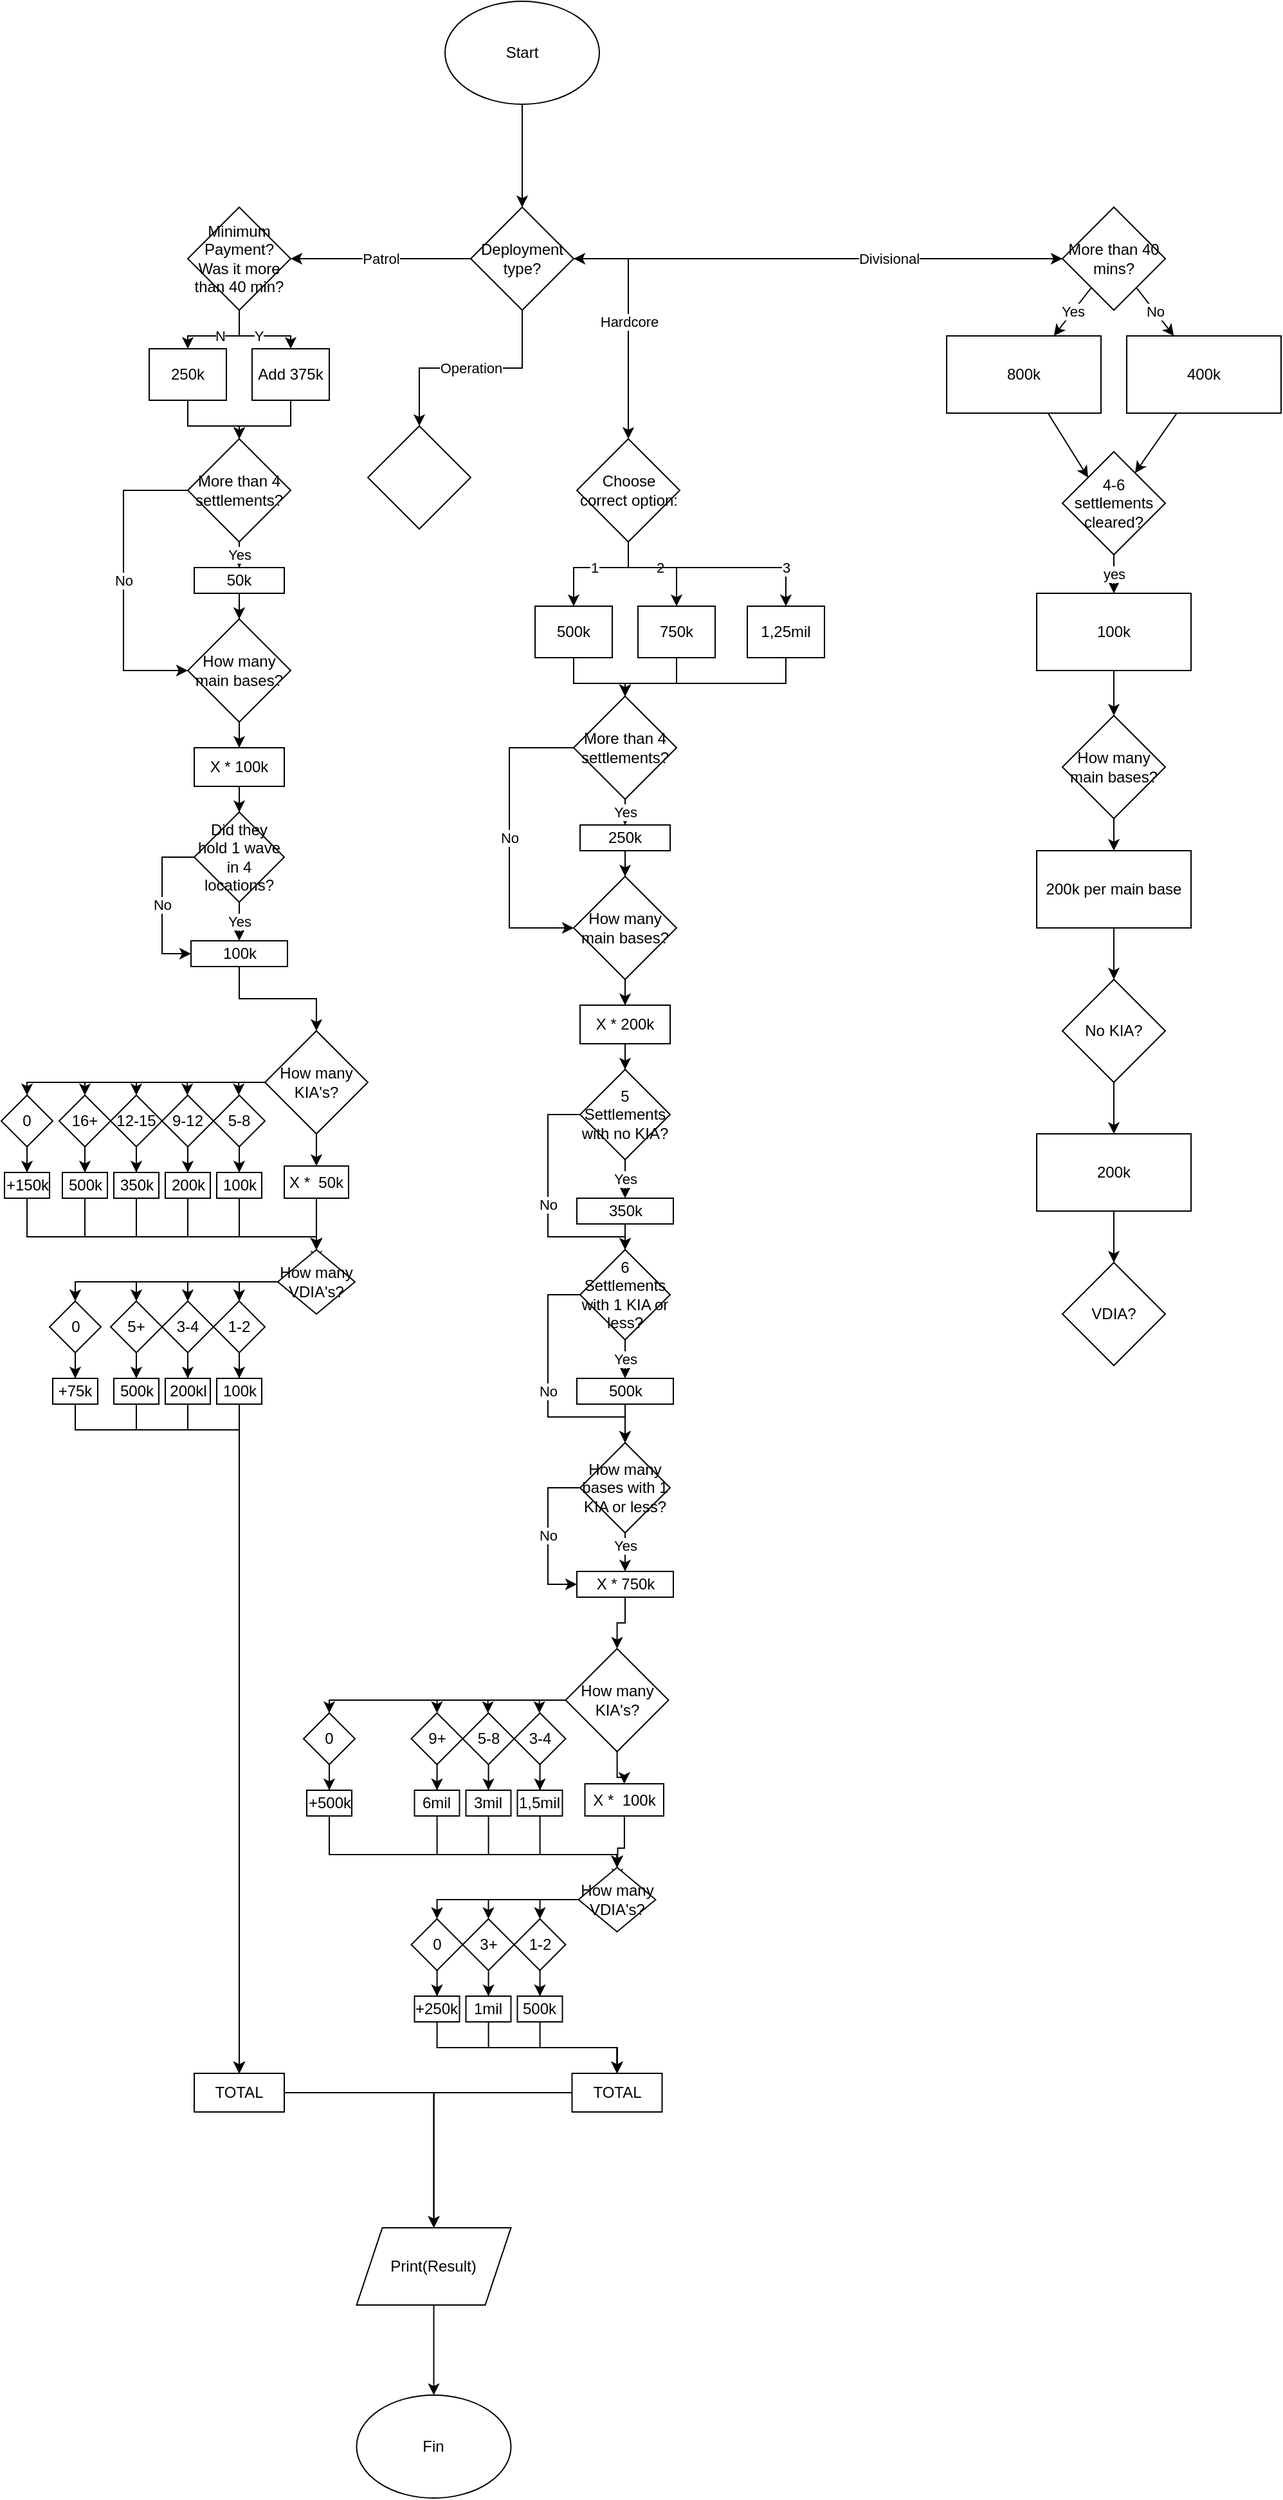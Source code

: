 <mxfile>
    <diagram id="MM9orMPu288qKVu5Rgyu" name="Page-1">
        <mxGraphModel dx="3324" dy="480" grid="1" gridSize="10" guides="1" tooltips="1" connect="1" arrows="1" fold="1" page="1" pageScale="1" pageWidth="2339" pageHeight="3300" math="0" shadow="0">
            <root>
                <mxCell id="0"/>
                <mxCell id="1" parent="0"/>
                <mxCell id="VOgwaF5fa4Wdl2MW7Jps-3" value="" style="edgeStyle=orthogonalEdgeStyle;rounded=0;orthogonalLoop=1;jettySize=auto;html=1;" parent="1" source="VOgwaF5fa4Wdl2MW7Jps-1" target="VOgwaF5fa4Wdl2MW7Jps-2" edge="1">
                    <mxGeometry relative="1" as="geometry"/>
                </mxCell>
                <mxCell id="VOgwaF5fa4Wdl2MW7Jps-1" value="Start" style="ellipse;whiteSpace=wrap;html=1;" parent="1" vertex="1">
                    <mxGeometry x="330" y="20" width="120" height="80" as="geometry"/>
                </mxCell>
                <mxCell id="VOgwaF5fa4Wdl2MW7Jps-5" value="Patrol" style="edgeStyle=orthogonalEdgeStyle;rounded=0;orthogonalLoop=1;jettySize=auto;html=1;" parent="1" source="VOgwaF5fa4Wdl2MW7Jps-2" target="VOgwaF5fa4Wdl2MW7Jps-4" edge="1">
                    <mxGeometry relative="1" as="geometry"/>
                </mxCell>
                <mxCell id="VOgwaF5fa4Wdl2MW7Jps-7" value="Hardcore" style="edgeStyle=orthogonalEdgeStyle;rounded=0;orthogonalLoop=1;jettySize=auto;html=1;entryX=0.5;entryY=0;entryDx=0;entryDy=0;" parent="1" source="VOgwaF5fa4Wdl2MW7Jps-2" target="VOgwaF5fa4Wdl2MW7Jps-96" edge="1">
                    <mxGeometry relative="1" as="geometry">
                        <mxPoint x="470" y="350" as="targetPoint"/>
                    </mxGeometry>
                </mxCell>
                <mxCell id="VOgwaF5fa4Wdl2MW7Jps-9" value="" style="edgeStyle=orthogonalEdgeStyle;rounded=0;orthogonalLoop=1;jettySize=auto;html=1;" parent="1" source="VOgwaF5fa4Wdl2MW7Jps-2" target="VOgwaF5fa4Wdl2MW7Jps-8" edge="1">
                    <mxGeometry relative="1" as="geometry"/>
                </mxCell>
                <mxCell id="VOgwaF5fa4Wdl2MW7Jps-156" value="Operation" style="edgeStyle=orthogonalEdgeStyle;rounded=0;orthogonalLoop=1;jettySize=auto;html=1;entryX=0.5;entryY=0;entryDx=0;entryDy=0;" parent="1" source="VOgwaF5fa4Wdl2MW7Jps-2" target="VOgwaF5fa4Wdl2MW7Jps-11" edge="1">
                    <mxGeometry relative="1" as="geometry"/>
                </mxCell>
                <mxCell id="VOgwaF5fa4Wdl2MW7Jps-2" value="Deployment type?" style="rhombus;whiteSpace=wrap;html=1;" parent="1" vertex="1">
                    <mxGeometry x="350" y="180" width="80" height="80" as="geometry"/>
                </mxCell>
                <mxCell id="VOgwaF5fa4Wdl2MW7Jps-21" value="N" style="edgeStyle=orthogonalEdgeStyle;rounded=0;orthogonalLoop=1;jettySize=auto;html=1;entryX=0.5;entryY=0;entryDx=0;entryDy=0;" parent="1" source="VOgwaF5fa4Wdl2MW7Jps-4" target="VOgwaF5fa4Wdl2MW7Jps-23" edge="1">
                    <mxGeometry relative="1" as="geometry">
                        <mxPoint x="140" y="290" as="targetPoint"/>
                    </mxGeometry>
                </mxCell>
                <mxCell id="VOgwaF5fa4Wdl2MW7Jps-22" value="Y" style="edgeStyle=orthogonalEdgeStyle;rounded=0;orthogonalLoop=1;jettySize=auto;html=1;entryX=0.5;entryY=0;entryDx=0;entryDy=0;" parent="1" source="VOgwaF5fa4Wdl2MW7Jps-4" target="VOgwaF5fa4Wdl2MW7Jps-16" edge="1">
                    <mxGeometry relative="1" as="geometry"/>
                </mxCell>
                <mxCell id="VOgwaF5fa4Wdl2MW7Jps-4" value="Minimum Payment? Was it more than 40 min?" style="rhombus;whiteSpace=wrap;html=1;" parent="1" vertex="1">
                    <mxGeometry x="130" y="180" width="80" height="80" as="geometry"/>
                </mxCell>
                <mxCell id="VOgwaF5fa4Wdl2MW7Jps-10" value="Divisional" style="edgeStyle=orthogonalEdgeStyle;rounded=0;orthogonalLoop=1;jettySize=auto;html=1;" parent="1" source="VOgwaF5fa4Wdl2MW7Jps-8" target="VOgwaF5fa4Wdl2MW7Jps-2" edge="1">
                    <mxGeometry x="-0.286" relative="1" as="geometry">
                        <mxPoint as="offset"/>
                    </mxGeometry>
                </mxCell>
                <mxCell id="4" value="Yes" style="edgeStyle=none;html=1;" edge="1" parent="1" source="VOgwaF5fa4Wdl2MW7Jps-8" target="3">
                    <mxGeometry relative="1" as="geometry"/>
                </mxCell>
                <mxCell id="6" value="No" style="edgeStyle=none;html=1;" edge="1" parent="1" source="VOgwaF5fa4Wdl2MW7Jps-8" target="5">
                    <mxGeometry relative="1" as="geometry"/>
                </mxCell>
                <mxCell id="VOgwaF5fa4Wdl2MW7Jps-8" value="More than 40 mins?" style="rhombus;whiteSpace=wrap;html=1;" parent="1" vertex="1">
                    <mxGeometry x="810" y="180" width="80" height="80" as="geometry"/>
                </mxCell>
                <mxCell id="VOgwaF5fa4Wdl2MW7Jps-11" value="" style="rhombus;whiteSpace=wrap;html=1;" parent="1" vertex="1">
                    <mxGeometry x="270" y="350" width="80" height="80" as="geometry"/>
                </mxCell>
                <mxCell id="VOgwaF5fa4Wdl2MW7Jps-25" style="edgeStyle=orthogonalEdgeStyle;rounded=0;orthogonalLoop=1;jettySize=auto;html=1;entryX=0.5;entryY=0;entryDx=0;entryDy=0;" parent="1" source="VOgwaF5fa4Wdl2MW7Jps-16" target="VOgwaF5fa4Wdl2MW7Jps-26" edge="1">
                    <mxGeometry relative="1" as="geometry">
                        <mxPoint x="180" y="380" as="targetPoint"/>
                    </mxGeometry>
                </mxCell>
                <mxCell id="VOgwaF5fa4Wdl2MW7Jps-16" value="Add 375k" style="rounded=0;whiteSpace=wrap;html=1;" parent="1" vertex="1">
                    <mxGeometry x="180" y="290" width="60" height="40" as="geometry"/>
                </mxCell>
                <mxCell id="VOgwaF5fa4Wdl2MW7Jps-24" style="edgeStyle=orthogonalEdgeStyle;rounded=0;orthogonalLoop=1;jettySize=auto;html=1;entryX=0.5;entryY=0;entryDx=0;entryDy=0;" parent="1" source="VOgwaF5fa4Wdl2MW7Jps-23" target="VOgwaF5fa4Wdl2MW7Jps-26" edge="1">
                    <mxGeometry relative="1" as="geometry">
                        <mxPoint x="160" y="380" as="targetPoint"/>
                    </mxGeometry>
                </mxCell>
                <mxCell id="VOgwaF5fa4Wdl2MW7Jps-23" value="250k" style="rounded=0;whiteSpace=wrap;html=1;" parent="1" vertex="1">
                    <mxGeometry x="100" y="290" width="60" height="40" as="geometry"/>
                </mxCell>
                <mxCell id="VOgwaF5fa4Wdl2MW7Jps-29" value="Yes" style="edgeStyle=orthogonalEdgeStyle;rounded=0;orthogonalLoop=1;jettySize=auto;html=1;" parent="1" source="VOgwaF5fa4Wdl2MW7Jps-26" target="VOgwaF5fa4Wdl2MW7Jps-28" edge="1">
                    <mxGeometry relative="1" as="geometry"/>
                </mxCell>
                <mxCell id="VOgwaF5fa4Wdl2MW7Jps-30" value="No" style="edgeStyle=orthogonalEdgeStyle;rounded=0;orthogonalLoop=1;jettySize=auto;html=1;entryX=0;entryY=0.5;entryDx=0;entryDy=0;" parent="1" source="VOgwaF5fa4Wdl2MW7Jps-26" target="VOgwaF5fa4Wdl2MW7Jps-31" edge="1">
                    <mxGeometry relative="1" as="geometry">
                        <mxPoint x="130" y="530" as="targetPoint"/>
                        <Array as="points">
                            <mxPoint x="80" y="400"/>
                            <mxPoint x="80" y="540"/>
                        </Array>
                    </mxGeometry>
                </mxCell>
                <mxCell id="VOgwaF5fa4Wdl2MW7Jps-26" value="More than 4 settlements?" style="rhombus;whiteSpace=wrap;html=1;" parent="1" vertex="1">
                    <mxGeometry x="130" y="360" width="80" height="80" as="geometry"/>
                </mxCell>
                <mxCell id="VOgwaF5fa4Wdl2MW7Jps-32" style="edgeStyle=orthogonalEdgeStyle;rounded=0;orthogonalLoop=1;jettySize=auto;html=1;entryX=0.5;entryY=0;entryDx=0;entryDy=0;" parent="1" source="VOgwaF5fa4Wdl2MW7Jps-28" target="VOgwaF5fa4Wdl2MW7Jps-31" edge="1">
                    <mxGeometry relative="1" as="geometry"/>
                </mxCell>
                <mxCell id="VOgwaF5fa4Wdl2MW7Jps-28" value="50k" style="whiteSpace=wrap;html=1;" parent="1" vertex="1">
                    <mxGeometry x="135" y="460" width="70" height="20" as="geometry"/>
                </mxCell>
                <mxCell id="VOgwaF5fa4Wdl2MW7Jps-35" value="" style="edgeStyle=orthogonalEdgeStyle;rounded=0;orthogonalLoop=1;jettySize=auto;html=1;" parent="1" source="VOgwaF5fa4Wdl2MW7Jps-31" target="VOgwaF5fa4Wdl2MW7Jps-34" edge="1">
                    <mxGeometry relative="1" as="geometry"/>
                </mxCell>
                <mxCell id="VOgwaF5fa4Wdl2MW7Jps-31" value="How many main bases?" style="rhombus;whiteSpace=wrap;html=1;" parent="1" vertex="1">
                    <mxGeometry x="130" y="500" width="80" height="80" as="geometry"/>
                </mxCell>
                <mxCell id="VOgwaF5fa4Wdl2MW7Jps-37" value="" style="edgeStyle=orthogonalEdgeStyle;rounded=0;orthogonalLoop=1;jettySize=auto;html=1;" parent="1" source="VOgwaF5fa4Wdl2MW7Jps-34" target="VOgwaF5fa4Wdl2MW7Jps-36" edge="1">
                    <mxGeometry relative="1" as="geometry"/>
                </mxCell>
                <mxCell id="VOgwaF5fa4Wdl2MW7Jps-34" value="X * 100k" style="whiteSpace=wrap;html=1;" parent="1" vertex="1">
                    <mxGeometry x="135" y="600" width="70" height="30" as="geometry"/>
                </mxCell>
                <mxCell id="VOgwaF5fa4Wdl2MW7Jps-41" value="Yes" style="edgeStyle=orthogonalEdgeStyle;rounded=0;orthogonalLoop=1;jettySize=auto;html=1;" parent="1" source="VOgwaF5fa4Wdl2MW7Jps-36" target="VOgwaF5fa4Wdl2MW7Jps-40" edge="1">
                    <mxGeometry relative="1" as="geometry"/>
                </mxCell>
                <mxCell id="VOgwaF5fa4Wdl2MW7Jps-42" value="No" style="edgeStyle=orthogonalEdgeStyle;rounded=0;orthogonalLoop=1;jettySize=auto;html=1;entryX=0;entryY=0.5;entryDx=0;entryDy=0;" parent="1" source="VOgwaF5fa4Wdl2MW7Jps-36" target="VOgwaF5fa4Wdl2MW7Jps-40" edge="1">
                    <mxGeometry relative="1" as="geometry">
                        <mxPoint x="90" y="760" as="targetPoint"/>
                        <Array as="points">
                            <mxPoint x="110" y="685"/>
                            <mxPoint x="110" y="760"/>
                        </Array>
                    </mxGeometry>
                </mxCell>
                <mxCell id="VOgwaF5fa4Wdl2MW7Jps-36" value="Did they hold 1 wave in 4 locations?" style="rhombus;whiteSpace=wrap;html=1;" parent="1" vertex="1">
                    <mxGeometry x="135" y="650" width="70" height="70" as="geometry"/>
                </mxCell>
                <mxCell id="VOgwaF5fa4Wdl2MW7Jps-44" value="" style="edgeStyle=orthogonalEdgeStyle;rounded=0;orthogonalLoop=1;jettySize=auto;html=1;" parent="1" source="VOgwaF5fa4Wdl2MW7Jps-40" target="VOgwaF5fa4Wdl2MW7Jps-43" edge="1">
                    <mxGeometry relative="1" as="geometry"/>
                </mxCell>
                <mxCell id="VOgwaF5fa4Wdl2MW7Jps-40" value="100k" style="whiteSpace=wrap;html=1;" parent="1" vertex="1">
                    <mxGeometry x="132.5" y="750" width="75" height="20" as="geometry"/>
                </mxCell>
                <mxCell id="VOgwaF5fa4Wdl2MW7Jps-45" style="edgeStyle=orthogonalEdgeStyle;rounded=0;orthogonalLoop=1;jettySize=auto;html=1;entryX=0.5;entryY=0;entryDx=0;entryDy=0;" parent="1" source="VOgwaF5fa4Wdl2MW7Jps-43" target="VOgwaF5fa4Wdl2MW7Jps-46" edge="1">
                    <mxGeometry relative="1" as="geometry">
                        <mxPoint x="200" y="960" as="targetPoint"/>
                    </mxGeometry>
                </mxCell>
                <mxCell id="VOgwaF5fa4Wdl2MW7Jps-48" style="edgeStyle=orthogonalEdgeStyle;rounded=0;orthogonalLoop=1;jettySize=auto;html=1;entryX=0.5;entryY=0;entryDx=0;entryDy=0;" parent="1" source="VOgwaF5fa4Wdl2MW7Jps-43" target="VOgwaF5fa4Wdl2MW7Jps-52" edge="1">
                    <mxGeometry relative="1" as="geometry">
                        <mxPoint x="20" y="860" as="targetPoint"/>
                        <Array as="points">
                            <mxPoint x="50" y="860"/>
                        </Array>
                    </mxGeometry>
                </mxCell>
                <mxCell id="VOgwaF5fa4Wdl2MW7Jps-168" style="edgeStyle=orthogonalEdgeStyle;rounded=0;orthogonalLoop=1;jettySize=auto;html=1;entryX=0.5;entryY=0;entryDx=0;entryDy=0;" parent="1" source="VOgwaF5fa4Wdl2MW7Jps-43" target="VOgwaF5fa4Wdl2MW7Jps-167" edge="1">
                    <mxGeometry relative="1" as="geometry">
                        <Array as="points">
                            <mxPoint x="5" y="860"/>
                        </Array>
                    </mxGeometry>
                </mxCell>
                <mxCell id="VOgwaF5fa4Wdl2MW7Jps-43" value="How many KIA's?" style="rhombus;whiteSpace=wrap;html=1;" parent="1" vertex="1">
                    <mxGeometry x="190" y="820" width="80" height="80" as="geometry"/>
                </mxCell>
                <mxCell id="VOgwaF5fa4Wdl2MW7Jps-71" style="edgeStyle=orthogonalEdgeStyle;rounded=0;orthogonalLoop=1;jettySize=auto;html=1;" parent="1" source="VOgwaF5fa4Wdl2MW7Jps-46" edge="1">
                    <mxGeometry relative="1" as="geometry">
                        <mxPoint x="230" y="1000" as="targetPoint"/>
                    </mxGeometry>
                </mxCell>
                <mxCell id="VOgwaF5fa4Wdl2MW7Jps-46" value="X * &amp;nbsp;50k" style="rounded=0;whiteSpace=wrap;html=1;" parent="1" vertex="1">
                    <mxGeometry x="205" y="925" width="50" height="25" as="geometry"/>
                </mxCell>
                <mxCell id="VOgwaF5fa4Wdl2MW7Jps-62" style="edgeStyle=orthogonalEdgeStyle;rounded=0;orthogonalLoop=1;jettySize=auto;html=1;entryX=0.5;entryY=0;entryDx=0;entryDy=0;" parent="1" source="VOgwaF5fa4Wdl2MW7Jps-49" target="VOgwaF5fa4Wdl2MW7Jps-57" edge="1">
                    <mxGeometry relative="1" as="geometry"/>
                </mxCell>
                <mxCell id="VOgwaF5fa4Wdl2MW7Jps-49" value="5-8" style="rhombus;whiteSpace=wrap;html=1;" parent="1" vertex="1">
                    <mxGeometry x="150" y="870" width="40" height="40" as="geometry"/>
                </mxCell>
                <mxCell id="VOgwaF5fa4Wdl2MW7Jps-63" style="edgeStyle=orthogonalEdgeStyle;rounded=0;orthogonalLoop=1;jettySize=auto;html=1;entryX=0.5;entryY=0;entryDx=0;entryDy=0;" parent="1" source="VOgwaF5fa4Wdl2MW7Jps-50" target="VOgwaF5fa4Wdl2MW7Jps-59" edge="1">
                    <mxGeometry relative="1" as="geometry"/>
                </mxCell>
                <mxCell id="VOgwaF5fa4Wdl2MW7Jps-50" value="9-12" style="rhombus;whiteSpace=wrap;html=1;" parent="1" vertex="1">
                    <mxGeometry x="110" y="870" width="40" height="40" as="geometry"/>
                </mxCell>
                <mxCell id="VOgwaF5fa4Wdl2MW7Jps-64" style="edgeStyle=orthogonalEdgeStyle;rounded=0;orthogonalLoop=1;jettySize=auto;html=1;entryX=0.5;entryY=0;entryDx=0;entryDy=0;" parent="1" source="VOgwaF5fa4Wdl2MW7Jps-51" target="VOgwaF5fa4Wdl2MW7Jps-60" edge="1">
                    <mxGeometry relative="1" as="geometry"/>
                </mxCell>
                <mxCell id="VOgwaF5fa4Wdl2MW7Jps-51" value="12-15" style="rhombus;whiteSpace=wrap;html=1;" parent="1" vertex="1">
                    <mxGeometry x="70" y="870" width="40" height="40" as="geometry"/>
                </mxCell>
                <mxCell id="VOgwaF5fa4Wdl2MW7Jps-65" style="edgeStyle=orthogonalEdgeStyle;rounded=0;orthogonalLoop=1;jettySize=auto;html=1;entryX=0.5;entryY=0;entryDx=0;entryDy=0;" parent="1" source="VOgwaF5fa4Wdl2MW7Jps-52" target="VOgwaF5fa4Wdl2MW7Jps-61" edge="1">
                    <mxGeometry relative="1" as="geometry"/>
                </mxCell>
                <mxCell id="VOgwaF5fa4Wdl2MW7Jps-52" value="16+" style="rhombus;whiteSpace=wrap;html=1;" parent="1" vertex="1">
                    <mxGeometry x="30" y="870" width="40" height="40" as="geometry"/>
                </mxCell>
                <mxCell id="VOgwaF5fa4Wdl2MW7Jps-53" value="" style="endArrow=classic;html=1;rounded=0;entryX=0.5;entryY=0;entryDx=0;entryDy=0;" parent="1" target="VOgwaF5fa4Wdl2MW7Jps-51" edge="1">
                    <mxGeometry width="50" height="50" relative="1" as="geometry">
                        <mxPoint x="90" y="860" as="sourcePoint"/>
                        <mxPoint x="110" y="790" as="targetPoint"/>
                    </mxGeometry>
                </mxCell>
                <mxCell id="VOgwaF5fa4Wdl2MW7Jps-54" value="" style="endArrow=classic;html=1;rounded=0;entryX=0.5;entryY=0;entryDx=0;entryDy=0;" parent="1" edge="1">
                    <mxGeometry width="50" height="50" relative="1" as="geometry">
                        <mxPoint x="129.58" y="860" as="sourcePoint"/>
                        <mxPoint x="129.58" y="870" as="targetPoint"/>
                    </mxGeometry>
                </mxCell>
                <mxCell id="VOgwaF5fa4Wdl2MW7Jps-55" value="" style="endArrow=classic;html=1;rounded=0;entryX=0.5;entryY=0;entryDx=0;entryDy=0;" parent="1" edge="1">
                    <mxGeometry width="50" height="50" relative="1" as="geometry">
                        <mxPoint x="169.58" y="860" as="sourcePoint"/>
                        <mxPoint x="169.58" y="870" as="targetPoint"/>
                    </mxGeometry>
                </mxCell>
                <mxCell id="VOgwaF5fa4Wdl2MW7Jps-70" style="edgeStyle=orthogonalEdgeStyle;rounded=0;orthogonalLoop=1;jettySize=auto;html=1;entryX=0.5;entryY=0;entryDx=0;entryDy=0;" parent="1" source="VOgwaF5fa4Wdl2MW7Jps-57" target="VOgwaF5fa4Wdl2MW7Jps-66" edge="1">
                    <mxGeometry relative="1" as="geometry">
                        <Array as="points">
                            <mxPoint x="170" y="980"/>
                            <mxPoint x="230" y="980"/>
                        </Array>
                    </mxGeometry>
                </mxCell>
                <mxCell id="VOgwaF5fa4Wdl2MW7Jps-57" value="100k" style="whiteSpace=wrap;html=1;" parent="1" vertex="1">
                    <mxGeometry x="152.5" y="930" width="35" height="20" as="geometry"/>
                </mxCell>
                <mxCell id="VOgwaF5fa4Wdl2MW7Jps-69" style="edgeStyle=orthogonalEdgeStyle;rounded=0;orthogonalLoop=1;jettySize=auto;html=1;" parent="1" source="VOgwaF5fa4Wdl2MW7Jps-59" target="VOgwaF5fa4Wdl2MW7Jps-66" edge="1">
                    <mxGeometry relative="1" as="geometry">
                        <Array as="points">
                            <mxPoint x="130" y="980"/>
                            <mxPoint x="230" y="980"/>
                        </Array>
                    </mxGeometry>
                </mxCell>
                <mxCell id="VOgwaF5fa4Wdl2MW7Jps-59" value="200k" style="whiteSpace=wrap;html=1;" parent="1" vertex="1">
                    <mxGeometry x="112.5" y="930" width="35" height="20" as="geometry"/>
                </mxCell>
                <mxCell id="VOgwaF5fa4Wdl2MW7Jps-68" style="edgeStyle=orthogonalEdgeStyle;rounded=0;orthogonalLoop=1;jettySize=auto;html=1;entryX=0.5;entryY=0;entryDx=0;entryDy=0;" parent="1" source="VOgwaF5fa4Wdl2MW7Jps-60" target="VOgwaF5fa4Wdl2MW7Jps-66" edge="1">
                    <mxGeometry relative="1" as="geometry">
                        <Array as="points">
                            <mxPoint x="90" y="980"/>
                            <mxPoint x="230" y="980"/>
                        </Array>
                    </mxGeometry>
                </mxCell>
                <mxCell id="VOgwaF5fa4Wdl2MW7Jps-60" value="350k" style="whiteSpace=wrap;html=1;" parent="1" vertex="1">
                    <mxGeometry x="72.5" y="930" width="35" height="20" as="geometry"/>
                </mxCell>
                <mxCell id="VOgwaF5fa4Wdl2MW7Jps-67" style="edgeStyle=orthogonalEdgeStyle;rounded=0;orthogonalLoop=1;jettySize=auto;html=1;" parent="1" source="VOgwaF5fa4Wdl2MW7Jps-61" target="VOgwaF5fa4Wdl2MW7Jps-66" edge="1">
                    <mxGeometry relative="1" as="geometry">
                        <Array as="points">
                            <mxPoint x="50" y="980"/>
                            <mxPoint x="230" y="980"/>
                        </Array>
                    </mxGeometry>
                </mxCell>
                <mxCell id="VOgwaF5fa4Wdl2MW7Jps-61" value="500k" style="whiteSpace=wrap;html=1;" parent="1" vertex="1">
                    <mxGeometry x="32.5" y="930" width="35" height="20" as="geometry"/>
                </mxCell>
                <mxCell id="VOgwaF5fa4Wdl2MW7Jps-72" style="edgeStyle=orthogonalEdgeStyle;rounded=0;orthogonalLoop=1;jettySize=auto;html=1;entryX=0.5;entryY=0;entryDx=0;entryDy=0;" parent="1" source="VOgwaF5fa4Wdl2MW7Jps-66" target="VOgwaF5fa4Wdl2MW7Jps-75" edge="1">
                    <mxGeometry relative="1" as="geometry">
                        <mxPoint x="90" y="1015" as="targetPoint"/>
                        <Array as="points">
                            <mxPoint x="90" y="1015"/>
                        </Array>
                    </mxGeometry>
                </mxCell>
                <mxCell id="VOgwaF5fa4Wdl2MW7Jps-80" style="edgeStyle=orthogonalEdgeStyle;rounded=0;orthogonalLoop=1;jettySize=auto;html=1;entryX=0.5;entryY=0;entryDx=0;entryDy=0;" parent="1" source="VOgwaF5fa4Wdl2MW7Jps-66" target="VOgwaF5fa4Wdl2MW7Jps-73" edge="1">
                    <mxGeometry relative="1" as="geometry">
                        <Array as="points">
                            <mxPoint x="170" y="1015"/>
                        </Array>
                    </mxGeometry>
                </mxCell>
                <mxCell id="VOgwaF5fa4Wdl2MW7Jps-176" style="edgeStyle=orthogonalEdgeStyle;rounded=0;orthogonalLoop=1;jettySize=auto;html=1;entryX=0.5;entryY=0;entryDx=0;entryDy=0;" parent="1" source="VOgwaF5fa4Wdl2MW7Jps-66" target="VOgwaF5fa4Wdl2MW7Jps-173" edge="1">
                    <mxGeometry relative="1" as="geometry">
                        <Array as="points">
                            <mxPoint x="42" y="1015"/>
                        </Array>
                    </mxGeometry>
                </mxCell>
                <mxCell id="VOgwaF5fa4Wdl2MW7Jps-66" value="How many VDIA's?" style="rhombus;whiteSpace=wrap;html=1;" parent="1" vertex="1">
                    <mxGeometry x="200" y="990" width="60" height="50" as="geometry"/>
                </mxCell>
                <mxCell id="VOgwaF5fa4Wdl2MW7Jps-87" style="edgeStyle=orthogonalEdgeStyle;rounded=0;orthogonalLoop=1;jettySize=auto;html=1;entryX=0.5;entryY=0;entryDx=0;entryDy=0;" parent="1" source="VOgwaF5fa4Wdl2MW7Jps-73" target="VOgwaF5fa4Wdl2MW7Jps-86" edge="1">
                    <mxGeometry relative="1" as="geometry"/>
                </mxCell>
                <mxCell id="VOgwaF5fa4Wdl2MW7Jps-73" value="1-2" style="rhombus;whiteSpace=wrap;html=1;" parent="1" vertex="1">
                    <mxGeometry x="150" y="1030" width="40" height="40" as="geometry"/>
                </mxCell>
                <mxCell id="VOgwaF5fa4Wdl2MW7Jps-88" style="edgeStyle=orthogonalEdgeStyle;rounded=0;orthogonalLoop=1;jettySize=auto;html=1;entryX=0.5;entryY=0;entryDx=0;entryDy=0;" parent="1" source="VOgwaF5fa4Wdl2MW7Jps-74" target="VOgwaF5fa4Wdl2MW7Jps-85" edge="1">
                    <mxGeometry relative="1" as="geometry"/>
                </mxCell>
                <mxCell id="VOgwaF5fa4Wdl2MW7Jps-74" value="3-4" style="rhombus;whiteSpace=wrap;html=1;" parent="1" vertex="1">
                    <mxGeometry x="110" y="1030" width="40" height="40" as="geometry"/>
                </mxCell>
                <mxCell id="VOgwaF5fa4Wdl2MW7Jps-89" style="edgeStyle=orthogonalEdgeStyle;rounded=0;orthogonalLoop=1;jettySize=auto;html=1;entryX=0.5;entryY=0;entryDx=0;entryDy=0;" parent="1" source="VOgwaF5fa4Wdl2MW7Jps-75" target="VOgwaF5fa4Wdl2MW7Jps-84" edge="1">
                    <mxGeometry relative="1" as="geometry"/>
                </mxCell>
                <mxCell id="VOgwaF5fa4Wdl2MW7Jps-75" value="5+" style="rhombus;whiteSpace=wrap;html=1;" parent="1" vertex="1">
                    <mxGeometry x="70" y="1030" width="40" height="40" as="geometry"/>
                </mxCell>
                <mxCell id="VOgwaF5fa4Wdl2MW7Jps-78" value="" style="endArrow=classic;html=1;rounded=0;entryX=0.5;entryY=0;entryDx=0;entryDy=0;exitX=0;exitY=0.5;exitDx=0;exitDy=0;" parent="1" source="VOgwaF5fa4Wdl2MW7Jps-66" target="VOgwaF5fa4Wdl2MW7Jps-74" edge="1">
                    <mxGeometry width="50" height="50" relative="1" as="geometry">
                        <mxPoint x="130" y="1020" as="sourcePoint"/>
                        <mxPoint x="129.58" y="1030" as="targetPoint"/>
                        <Array as="points">
                            <mxPoint x="130" y="1015"/>
                        </Array>
                    </mxGeometry>
                </mxCell>
                <mxCell id="VOgwaF5fa4Wdl2MW7Jps-91" style="edgeStyle=orthogonalEdgeStyle;rounded=0;orthogonalLoop=1;jettySize=auto;html=1;" parent="1" source="VOgwaF5fa4Wdl2MW7Jps-84" target="VOgwaF5fa4Wdl2MW7Jps-90" edge="1">
                    <mxGeometry relative="1" as="geometry">
                        <Array as="points">
                            <mxPoint x="90" y="1130"/>
                            <mxPoint x="170" y="1130"/>
                            <mxPoint x="170" y="1645"/>
                        </Array>
                    </mxGeometry>
                </mxCell>
                <mxCell id="VOgwaF5fa4Wdl2MW7Jps-84" value="500k" style="whiteSpace=wrap;html=1;" parent="1" vertex="1">
                    <mxGeometry x="72.5" y="1090" width="35" height="20" as="geometry"/>
                </mxCell>
                <mxCell id="VOgwaF5fa4Wdl2MW7Jps-92" style="edgeStyle=orthogonalEdgeStyle;rounded=0;orthogonalLoop=1;jettySize=auto;html=1;entryX=0.5;entryY=0;entryDx=0;entryDy=0;" parent="1" source="VOgwaF5fa4Wdl2MW7Jps-85" target="VOgwaF5fa4Wdl2MW7Jps-90" edge="1">
                    <mxGeometry relative="1" as="geometry">
                        <Array as="points">
                            <mxPoint x="130" y="1130"/>
                            <mxPoint x="170" y="1130"/>
                            <mxPoint x="170" y="1630"/>
                        </Array>
                    </mxGeometry>
                </mxCell>
                <mxCell id="VOgwaF5fa4Wdl2MW7Jps-85" value="200kl" style="whiteSpace=wrap;html=1;" parent="1" vertex="1">
                    <mxGeometry x="112.5" y="1090" width="35" height="20" as="geometry"/>
                </mxCell>
                <mxCell id="VOgwaF5fa4Wdl2MW7Jps-93" style="edgeStyle=orthogonalEdgeStyle;rounded=0;orthogonalLoop=1;jettySize=auto;html=1;entryX=0.5;entryY=0;entryDx=0;entryDy=0;" parent="1" source="VOgwaF5fa4Wdl2MW7Jps-86" target="VOgwaF5fa4Wdl2MW7Jps-90" edge="1">
                    <mxGeometry relative="1" as="geometry">
                        <Array as="points">
                            <mxPoint x="170" y="1630"/>
                        </Array>
                    </mxGeometry>
                </mxCell>
                <mxCell id="VOgwaF5fa4Wdl2MW7Jps-86" value="100k" style="whiteSpace=wrap;html=1;" parent="1" vertex="1">
                    <mxGeometry x="152.5" y="1090" width="35" height="20" as="geometry"/>
                </mxCell>
                <mxCell id="VOgwaF5fa4Wdl2MW7Jps-205" style="edgeStyle=orthogonalEdgeStyle;rounded=0;orthogonalLoop=1;jettySize=auto;html=1;entryX=0.5;entryY=0;entryDx=0;entryDy=0;" parent="1" source="VOgwaF5fa4Wdl2MW7Jps-90" target="VOgwaF5fa4Wdl2MW7Jps-203" edge="1">
                    <mxGeometry relative="1" as="geometry"/>
                </mxCell>
                <mxCell id="VOgwaF5fa4Wdl2MW7Jps-90" value="TOTAL" style="rounded=0;whiteSpace=wrap;html=1;" parent="1" vertex="1">
                    <mxGeometry x="135" y="1630" width="70" height="30" as="geometry"/>
                </mxCell>
                <mxCell id="VOgwaF5fa4Wdl2MW7Jps-94" value="1" style="edgeStyle=orthogonalEdgeStyle;rounded=0;orthogonalLoop=1;jettySize=auto;html=1;entryX=0.5;entryY=0;entryDx=0;entryDy=0;" parent="1" source="VOgwaF5fa4Wdl2MW7Jps-96" target="VOgwaF5fa4Wdl2MW7Jps-100" edge="1">
                    <mxGeometry relative="1" as="geometry">
                        <mxPoint x="440" y="490" as="targetPoint"/>
                        <Array as="points">
                            <mxPoint x="473" y="460"/>
                            <mxPoint x="430" y="460"/>
                        </Array>
                    </mxGeometry>
                </mxCell>
                <mxCell id="VOgwaF5fa4Wdl2MW7Jps-95" value="2" style="edgeStyle=orthogonalEdgeStyle;rounded=0;orthogonalLoop=1;jettySize=auto;html=1;entryX=0.5;entryY=0;entryDx=0;entryDy=0;" parent="1" source="VOgwaF5fa4Wdl2MW7Jps-96" target="VOgwaF5fa4Wdl2MW7Jps-98" edge="1">
                    <mxGeometry relative="1" as="geometry">
                        <Array as="points">
                            <mxPoint x="473" y="460"/>
                            <mxPoint x="510" y="460"/>
                        </Array>
                    </mxGeometry>
                </mxCell>
                <mxCell id="VOgwaF5fa4Wdl2MW7Jps-158" value="3" style="edgeStyle=orthogonalEdgeStyle;rounded=0;orthogonalLoop=1;jettySize=auto;html=1;entryX=0.5;entryY=0;entryDx=0;entryDy=0;" parent="1" source="VOgwaF5fa4Wdl2MW7Jps-96" target="VOgwaF5fa4Wdl2MW7Jps-157" edge="1">
                    <mxGeometry x="0.652" relative="1" as="geometry">
                        <Array as="points">
                            <mxPoint x="473" y="460"/>
                            <mxPoint x="595" y="460"/>
                        </Array>
                        <mxPoint as="offset"/>
                    </mxGeometry>
                </mxCell>
                <mxCell id="VOgwaF5fa4Wdl2MW7Jps-96" value="Choose correct option:" style="rhombus;whiteSpace=wrap;html=1;" parent="1" vertex="1">
                    <mxGeometry x="432.5" y="360" width="80" height="80" as="geometry"/>
                </mxCell>
                <mxCell id="VOgwaF5fa4Wdl2MW7Jps-97" style="edgeStyle=orthogonalEdgeStyle;rounded=0;orthogonalLoop=1;jettySize=auto;html=1;entryX=0.5;entryY=0;entryDx=0;entryDy=0;" parent="1" source="VOgwaF5fa4Wdl2MW7Jps-98" target="VOgwaF5fa4Wdl2MW7Jps-103" edge="1">
                    <mxGeometry relative="1" as="geometry">
                        <mxPoint x="480" y="580" as="targetPoint"/>
                    </mxGeometry>
                </mxCell>
                <mxCell id="VOgwaF5fa4Wdl2MW7Jps-98" value="750k" style="rounded=0;whiteSpace=wrap;html=1;" parent="1" vertex="1">
                    <mxGeometry x="480" y="490" width="60" height="40" as="geometry"/>
                </mxCell>
                <mxCell id="VOgwaF5fa4Wdl2MW7Jps-99" style="edgeStyle=orthogonalEdgeStyle;rounded=0;orthogonalLoop=1;jettySize=auto;html=1;entryX=0.5;entryY=0;entryDx=0;entryDy=0;" parent="1" source="VOgwaF5fa4Wdl2MW7Jps-100" target="VOgwaF5fa4Wdl2MW7Jps-103" edge="1">
                    <mxGeometry relative="1" as="geometry">
                        <mxPoint x="460" y="580" as="targetPoint"/>
                    </mxGeometry>
                </mxCell>
                <mxCell id="VOgwaF5fa4Wdl2MW7Jps-100" value="500k" style="rounded=0;whiteSpace=wrap;html=1;" parent="1" vertex="1">
                    <mxGeometry x="400" y="490" width="60" height="40" as="geometry"/>
                </mxCell>
                <mxCell id="VOgwaF5fa4Wdl2MW7Jps-101" value="Yes" style="edgeStyle=orthogonalEdgeStyle;rounded=0;orthogonalLoop=1;jettySize=auto;html=1;" parent="1" source="VOgwaF5fa4Wdl2MW7Jps-103" target="VOgwaF5fa4Wdl2MW7Jps-105" edge="1">
                    <mxGeometry relative="1" as="geometry"/>
                </mxCell>
                <mxCell id="VOgwaF5fa4Wdl2MW7Jps-102" value="No" style="edgeStyle=orthogonalEdgeStyle;rounded=0;orthogonalLoop=1;jettySize=auto;html=1;entryX=0;entryY=0.5;entryDx=0;entryDy=0;" parent="1" source="VOgwaF5fa4Wdl2MW7Jps-103" target="VOgwaF5fa4Wdl2MW7Jps-107" edge="1">
                    <mxGeometry relative="1" as="geometry">
                        <mxPoint x="430" y="730" as="targetPoint"/>
                        <Array as="points">
                            <mxPoint x="380" y="600"/>
                            <mxPoint x="380" y="740"/>
                        </Array>
                    </mxGeometry>
                </mxCell>
                <mxCell id="VOgwaF5fa4Wdl2MW7Jps-103" value="More than 4 settlements?" style="rhombus;whiteSpace=wrap;html=1;" parent="1" vertex="1">
                    <mxGeometry x="430" y="560" width="80" height="80" as="geometry"/>
                </mxCell>
                <mxCell id="VOgwaF5fa4Wdl2MW7Jps-104" style="edgeStyle=orthogonalEdgeStyle;rounded=0;orthogonalLoop=1;jettySize=auto;html=1;entryX=0.5;entryY=0;entryDx=0;entryDy=0;" parent="1" source="VOgwaF5fa4Wdl2MW7Jps-105" target="VOgwaF5fa4Wdl2MW7Jps-107" edge="1">
                    <mxGeometry relative="1" as="geometry"/>
                </mxCell>
                <mxCell id="VOgwaF5fa4Wdl2MW7Jps-105" value="250k" style="whiteSpace=wrap;html=1;" parent="1" vertex="1">
                    <mxGeometry x="435" y="660" width="70" height="20" as="geometry"/>
                </mxCell>
                <mxCell id="VOgwaF5fa4Wdl2MW7Jps-106" value="" style="edgeStyle=orthogonalEdgeStyle;rounded=0;orthogonalLoop=1;jettySize=auto;html=1;" parent="1" source="VOgwaF5fa4Wdl2MW7Jps-107" target="VOgwaF5fa4Wdl2MW7Jps-109" edge="1">
                    <mxGeometry relative="1" as="geometry"/>
                </mxCell>
                <mxCell id="VOgwaF5fa4Wdl2MW7Jps-107" value="How many main bases?" style="rhombus;whiteSpace=wrap;html=1;" parent="1" vertex="1">
                    <mxGeometry x="430" y="700" width="80" height="80" as="geometry"/>
                </mxCell>
                <mxCell id="VOgwaF5fa4Wdl2MW7Jps-108" value="" style="edgeStyle=orthogonalEdgeStyle;rounded=0;orthogonalLoop=1;jettySize=auto;html=1;" parent="1" source="VOgwaF5fa4Wdl2MW7Jps-109" target="VOgwaF5fa4Wdl2MW7Jps-112" edge="1">
                    <mxGeometry relative="1" as="geometry"/>
                </mxCell>
                <mxCell id="VOgwaF5fa4Wdl2MW7Jps-109" value="X * 200k" style="whiteSpace=wrap;html=1;" parent="1" vertex="1">
                    <mxGeometry x="435" y="800" width="70" height="30" as="geometry"/>
                </mxCell>
                <mxCell id="VOgwaF5fa4Wdl2MW7Jps-110" value="Yes" style="edgeStyle=orthogonalEdgeStyle;rounded=0;orthogonalLoop=1;jettySize=auto;html=1;" parent="1" source="VOgwaF5fa4Wdl2MW7Jps-112" target="VOgwaF5fa4Wdl2MW7Jps-114" edge="1">
                    <mxGeometry relative="1" as="geometry"/>
                </mxCell>
                <mxCell id="VOgwaF5fa4Wdl2MW7Jps-111" value="No" style="edgeStyle=orthogonalEdgeStyle;rounded=0;orthogonalLoop=1;jettySize=auto;html=1;entryX=0.5;entryY=0;entryDx=0;entryDy=0;" parent="1" source="VOgwaF5fa4Wdl2MW7Jps-112" target="VOgwaF5fa4Wdl2MW7Jps-181" edge="1">
                    <mxGeometry relative="1" as="geometry">
                        <mxPoint x="390" y="960" as="targetPoint"/>
                        <Array as="points">
                            <mxPoint x="410" y="885"/>
                            <mxPoint x="410" y="980"/>
                            <mxPoint x="470" y="980"/>
                        </Array>
                    </mxGeometry>
                </mxCell>
                <mxCell id="VOgwaF5fa4Wdl2MW7Jps-112" value="5 Settlements with no KIA?" style="rhombus;whiteSpace=wrap;html=1;" parent="1" vertex="1">
                    <mxGeometry x="435" y="850" width="70" height="70" as="geometry"/>
                </mxCell>
                <mxCell id="VOgwaF5fa4Wdl2MW7Jps-184" style="edgeStyle=orthogonalEdgeStyle;rounded=0;orthogonalLoop=1;jettySize=auto;html=1;entryX=0.5;entryY=0;entryDx=0;entryDy=0;" parent="1" source="VOgwaF5fa4Wdl2MW7Jps-114" target="VOgwaF5fa4Wdl2MW7Jps-181" edge="1">
                    <mxGeometry relative="1" as="geometry"/>
                </mxCell>
                <mxCell id="VOgwaF5fa4Wdl2MW7Jps-114" value="350k" style="whiteSpace=wrap;html=1;" parent="1" vertex="1">
                    <mxGeometry x="432.5" y="950" width="75" height="20" as="geometry"/>
                </mxCell>
                <mxCell id="VOgwaF5fa4Wdl2MW7Jps-115" style="edgeStyle=orthogonalEdgeStyle;rounded=0;orthogonalLoop=1;jettySize=auto;html=1;entryX=0.5;entryY=0;entryDx=0;entryDy=0;" parent="1" source="VOgwaF5fa4Wdl2MW7Jps-117" target="VOgwaF5fa4Wdl2MW7Jps-119" edge="1">
                    <mxGeometry relative="1" as="geometry">
                        <mxPoint x="433.75" y="1440" as="targetPoint"/>
                    </mxGeometry>
                </mxCell>
                <mxCell id="VOgwaF5fa4Wdl2MW7Jps-197" style="edgeStyle=orthogonalEdgeStyle;rounded=0;orthogonalLoop=1;jettySize=auto;html=1;entryX=0.5;entryY=0;entryDx=0;entryDy=0;" parent="1" source="VOgwaF5fa4Wdl2MW7Jps-117" target="VOgwaF5fa4Wdl2MW7Jps-196" edge="1">
                    <mxGeometry relative="1" as="geometry">
                        <Array as="points">
                            <mxPoint x="240" y="1340"/>
                        </Array>
                    </mxGeometry>
                </mxCell>
                <mxCell id="VOgwaF5fa4Wdl2MW7Jps-117" value="How many KIA's?" style="rhombus;whiteSpace=wrap;html=1;" parent="1" vertex="1">
                    <mxGeometry x="423.75" y="1300" width="80" height="80" as="geometry"/>
                </mxCell>
                <mxCell id="VOgwaF5fa4Wdl2MW7Jps-118" style="edgeStyle=orthogonalEdgeStyle;rounded=0;orthogonalLoop=1;jettySize=auto;html=1;" parent="1" source="VOgwaF5fa4Wdl2MW7Jps-119" edge="1">
                    <mxGeometry relative="1" as="geometry">
                        <mxPoint x="463.75" y="1480" as="targetPoint"/>
                    </mxGeometry>
                </mxCell>
                <mxCell id="VOgwaF5fa4Wdl2MW7Jps-119" value="X *&amp;nbsp; 100k" style="rounded=0;whiteSpace=wrap;html=1;" parent="1" vertex="1">
                    <mxGeometry x="438.75" y="1405" width="61.25" height="25" as="geometry"/>
                </mxCell>
                <mxCell id="VOgwaF5fa4Wdl2MW7Jps-120" style="edgeStyle=orthogonalEdgeStyle;rounded=0;orthogonalLoop=1;jettySize=auto;html=1;entryX=0.5;entryY=0;entryDx=0;entryDy=0;" parent="1" source="VOgwaF5fa4Wdl2MW7Jps-121" target="VOgwaF5fa4Wdl2MW7Jps-132" edge="1">
                    <mxGeometry relative="1" as="geometry"/>
                </mxCell>
                <mxCell id="VOgwaF5fa4Wdl2MW7Jps-121" value="3-4" style="rhombus;whiteSpace=wrap;html=1;" parent="1" vertex="1">
                    <mxGeometry x="383.75" y="1350" width="40" height="40" as="geometry"/>
                </mxCell>
                <mxCell id="VOgwaF5fa4Wdl2MW7Jps-122" style="edgeStyle=orthogonalEdgeStyle;rounded=0;orthogonalLoop=1;jettySize=auto;html=1;entryX=0.5;entryY=0;entryDx=0;entryDy=0;" parent="1" source="VOgwaF5fa4Wdl2MW7Jps-123" target="VOgwaF5fa4Wdl2MW7Jps-134" edge="1">
                    <mxGeometry relative="1" as="geometry"/>
                </mxCell>
                <mxCell id="VOgwaF5fa4Wdl2MW7Jps-123" value="5-8" style="rhombus;whiteSpace=wrap;html=1;" parent="1" vertex="1">
                    <mxGeometry x="343.75" y="1350" width="40" height="40" as="geometry"/>
                </mxCell>
                <mxCell id="VOgwaF5fa4Wdl2MW7Jps-124" style="edgeStyle=orthogonalEdgeStyle;rounded=0;orthogonalLoop=1;jettySize=auto;html=1;entryX=0.5;entryY=0;entryDx=0;entryDy=0;" parent="1" source="VOgwaF5fa4Wdl2MW7Jps-125" target="VOgwaF5fa4Wdl2MW7Jps-136" edge="1">
                    <mxGeometry relative="1" as="geometry"/>
                </mxCell>
                <mxCell id="VOgwaF5fa4Wdl2MW7Jps-125" value="9+" style="rhombus;whiteSpace=wrap;html=1;" parent="1" vertex="1">
                    <mxGeometry x="303.75" y="1350" width="40" height="40" as="geometry"/>
                </mxCell>
                <mxCell id="VOgwaF5fa4Wdl2MW7Jps-128" value="" style="endArrow=classic;html=1;rounded=0;entryX=0.5;entryY=0;entryDx=0;entryDy=0;" parent="1" target="VOgwaF5fa4Wdl2MW7Jps-125" edge="1">
                    <mxGeometry width="50" height="50" relative="1" as="geometry">
                        <mxPoint x="323.75" y="1340" as="sourcePoint"/>
                        <mxPoint x="343.75" y="1270" as="targetPoint"/>
                    </mxGeometry>
                </mxCell>
                <mxCell id="VOgwaF5fa4Wdl2MW7Jps-129" value="" style="endArrow=classic;html=1;rounded=0;entryX=0.5;entryY=0;entryDx=0;entryDy=0;" parent="1" edge="1">
                    <mxGeometry width="50" height="50" relative="1" as="geometry">
                        <mxPoint x="363.33" y="1340" as="sourcePoint"/>
                        <mxPoint x="363.33" y="1350" as="targetPoint"/>
                    </mxGeometry>
                </mxCell>
                <mxCell id="VOgwaF5fa4Wdl2MW7Jps-130" value="" style="endArrow=classic;html=1;rounded=0;entryX=0.5;entryY=0;entryDx=0;entryDy=0;" parent="1" edge="1">
                    <mxGeometry width="50" height="50" relative="1" as="geometry">
                        <mxPoint x="403.33" y="1340" as="sourcePoint"/>
                        <mxPoint x="403.33" y="1350" as="targetPoint"/>
                    </mxGeometry>
                </mxCell>
                <mxCell id="VOgwaF5fa4Wdl2MW7Jps-131" style="edgeStyle=orthogonalEdgeStyle;rounded=0;orthogonalLoop=1;jettySize=auto;html=1;entryX=0.5;entryY=0;entryDx=0;entryDy=0;" parent="1" source="VOgwaF5fa4Wdl2MW7Jps-132" target="VOgwaF5fa4Wdl2MW7Jps-141" edge="1">
                    <mxGeometry relative="1" as="geometry">
                        <Array as="points">
                            <mxPoint x="403.75" y="1460"/>
                            <mxPoint x="463.75" y="1460"/>
                        </Array>
                    </mxGeometry>
                </mxCell>
                <mxCell id="VOgwaF5fa4Wdl2MW7Jps-132" value="1,5mil" style="whiteSpace=wrap;html=1;" parent="1" vertex="1">
                    <mxGeometry x="386.25" y="1410" width="35" height="20" as="geometry"/>
                </mxCell>
                <mxCell id="VOgwaF5fa4Wdl2MW7Jps-133" style="edgeStyle=orthogonalEdgeStyle;rounded=0;orthogonalLoop=1;jettySize=auto;html=1;" parent="1" source="VOgwaF5fa4Wdl2MW7Jps-134" target="VOgwaF5fa4Wdl2MW7Jps-141" edge="1">
                    <mxGeometry relative="1" as="geometry">
                        <Array as="points">
                            <mxPoint x="363.75" y="1460"/>
                            <mxPoint x="463.75" y="1460"/>
                        </Array>
                    </mxGeometry>
                </mxCell>
                <mxCell id="VOgwaF5fa4Wdl2MW7Jps-134" value="3mil" style="whiteSpace=wrap;html=1;" parent="1" vertex="1">
                    <mxGeometry x="346.25" y="1410" width="35" height="20" as="geometry"/>
                </mxCell>
                <mxCell id="VOgwaF5fa4Wdl2MW7Jps-135" style="edgeStyle=orthogonalEdgeStyle;rounded=0;orthogonalLoop=1;jettySize=auto;html=1;entryX=0.5;entryY=0;entryDx=0;entryDy=0;" parent="1" source="VOgwaF5fa4Wdl2MW7Jps-136" target="VOgwaF5fa4Wdl2MW7Jps-141" edge="1">
                    <mxGeometry relative="1" as="geometry">
                        <Array as="points">
                            <mxPoint x="323.75" y="1460"/>
                            <mxPoint x="463.75" y="1460"/>
                        </Array>
                    </mxGeometry>
                </mxCell>
                <mxCell id="VOgwaF5fa4Wdl2MW7Jps-136" value="6mil" style="whiteSpace=wrap;html=1;" parent="1" vertex="1">
                    <mxGeometry x="306.25" y="1410" width="35" height="20" as="geometry"/>
                </mxCell>
                <mxCell id="VOgwaF5fa4Wdl2MW7Jps-139" style="edgeStyle=orthogonalEdgeStyle;rounded=0;orthogonalLoop=1;jettySize=auto;html=1;entryX=0.5;entryY=0;entryDx=0;entryDy=0;" parent="1" source="VOgwaF5fa4Wdl2MW7Jps-141" target="VOgwaF5fa4Wdl2MW7Jps-147" edge="1">
                    <mxGeometry relative="1" as="geometry">
                        <mxPoint x="323.75" y="1495" as="targetPoint"/>
                        <Array as="points">
                            <mxPoint x="323.75" y="1495"/>
                        </Array>
                    </mxGeometry>
                </mxCell>
                <mxCell id="VOgwaF5fa4Wdl2MW7Jps-140" style="edgeStyle=orthogonalEdgeStyle;rounded=0;orthogonalLoop=1;jettySize=auto;html=1;entryX=0.5;entryY=0;entryDx=0;entryDy=0;" parent="1" source="VOgwaF5fa4Wdl2MW7Jps-141" target="VOgwaF5fa4Wdl2MW7Jps-143" edge="1">
                    <mxGeometry relative="1" as="geometry">
                        <Array as="points">
                            <mxPoint x="403.75" y="1495"/>
                        </Array>
                    </mxGeometry>
                </mxCell>
                <mxCell id="VOgwaF5fa4Wdl2MW7Jps-141" value="How many VDIA's?" style="rhombus;whiteSpace=wrap;html=1;" parent="1" vertex="1">
                    <mxGeometry x="433.75" y="1470" width="60" height="50" as="geometry"/>
                </mxCell>
                <mxCell id="VOgwaF5fa4Wdl2MW7Jps-142" style="edgeStyle=orthogonalEdgeStyle;rounded=0;orthogonalLoop=1;jettySize=auto;html=1;entryX=0.5;entryY=0;entryDx=0;entryDy=0;" parent="1" source="VOgwaF5fa4Wdl2MW7Jps-143" target="VOgwaF5fa4Wdl2MW7Jps-154" edge="1">
                    <mxGeometry relative="1" as="geometry"/>
                </mxCell>
                <mxCell id="VOgwaF5fa4Wdl2MW7Jps-143" value="1-2" style="rhombus;whiteSpace=wrap;html=1;" parent="1" vertex="1">
                    <mxGeometry x="383.75" y="1510" width="40" height="40" as="geometry"/>
                </mxCell>
                <mxCell id="VOgwaF5fa4Wdl2MW7Jps-144" style="edgeStyle=orthogonalEdgeStyle;rounded=0;orthogonalLoop=1;jettySize=auto;html=1;entryX=0.5;entryY=0;entryDx=0;entryDy=0;" parent="1" source="VOgwaF5fa4Wdl2MW7Jps-145" target="VOgwaF5fa4Wdl2MW7Jps-152" edge="1">
                    <mxGeometry relative="1" as="geometry"/>
                </mxCell>
                <mxCell id="VOgwaF5fa4Wdl2MW7Jps-145" value="3+" style="rhombus;whiteSpace=wrap;html=1;" parent="1" vertex="1">
                    <mxGeometry x="343.75" y="1510" width="40" height="40" as="geometry"/>
                </mxCell>
                <mxCell id="VOgwaF5fa4Wdl2MW7Jps-146" style="edgeStyle=orthogonalEdgeStyle;rounded=0;orthogonalLoop=1;jettySize=auto;html=1;entryX=0.5;entryY=0;entryDx=0;entryDy=0;" parent="1" source="VOgwaF5fa4Wdl2MW7Jps-147" target="VOgwaF5fa4Wdl2MW7Jps-150" edge="1">
                    <mxGeometry relative="1" as="geometry"/>
                </mxCell>
                <mxCell id="VOgwaF5fa4Wdl2MW7Jps-147" value="0" style="rhombus;whiteSpace=wrap;html=1;" parent="1" vertex="1">
                    <mxGeometry x="303.75" y="1510" width="40" height="40" as="geometry"/>
                </mxCell>
                <mxCell id="VOgwaF5fa4Wdl2MW7Jps-148" value="" style="endArrow=classic;html=1;rounded=0;entryX=0.5;entryY=0;entryDx=0;entryDy=0;exitX=0;exitY=0.5;exitDx=0;exitDy=0;" parent="1" source="VOgwaF5fa4Wdl2MW7Jps-141" target="VOgwaF5fa4Wdl2MW7Jps-145" edge="1">
                    <mxGeometry width="50" height="50" relative="1" as="geometry">
                        <mxPoint x="363.75" y="1500" as="sourcePoint"/>
                        <mxPoint x="363.33" y="1510" as="targetPoint"/>
                        <Array as="points">
                            <mxPoint x="363.75" y="1495"/>
                        </Array>
                    </mxGeometry>
                </mxCell>
                <mxCell id="VOgwaF5fa4Wdl2MW7Jps-149" style="edgeStyle=orthogonalEdgeStyle;rounded=0;orthogonalLoop=1;jettySize=auto;html=1;" parent="1" source="VOgwaF5fa4Wdl2MW7Jps-150" target="VOgwaF5fa4Wdl2MW7Jps-155" edge="1">
                    <mxGeometry relative="1" as="geometry">
                        <Array as="points">
                            <mxPoint x="323.75" y="1610"/>
                            <mxPoint x="463.75" y="1610"/>
                        </Array>
                    </mxGeometry>
                </mxCell>
                <mxCell id="VOgwaF5fa4Wdl2MW7Jps-150" value="+250k" style="whiteSpace=wrap;html=1;" parent="1" vertex="1">
                    <mxGeometry x="306.25" y="1570" width="35" height="20" as="geometry"/>
                </mxCell>
                <mxCell id="VOgwaF5fa4Wdl2MW7Jps-151" style="edgeStyle=orthogonalEdgeStyle;rounded=0;orthogonalLoop=1;jettySize=auto;html=1;entryX=0.5;entryY=0;entryDx=0;entryDy=0;" parent="1" source="VOgwaF5fa4Wdl2MW7Jps-152" target="VOgwaF5fa4Wdl2MW7Jps-155" edge="1">
                    <mxGeometry relative="1" as="geometry">
                        <Array as="points">
                            <mxPoint x="363.75" y="1610"/>
                            <mxPoint x="463.75" y="1610"/>
                        </Array>
                    </mxGeometry>
                </mxCell>
                <mxCell id="VOgwaF5fa4Wdl2MW7Jps-152" value="1mil" style="whiteSpace=wrap;html=1;" parent="1" vertex="1">
                    <mxGeometry x="346.25" y="1570" width="35" height="20" as="geometry"/>
                </mxCell>
                <mxCell id="VOgwaF5fa4Wdl2MW7Jps-153" style="edgeStyle=orthogonalEdgeStyle;rounded=0;orthogonalLoop=1;jettySize=auto;html=1;entryX=0.5;entryY=0;entryDx=0;entryDy=0;" parent="1" source="VOgwaF5fa4Wdl2MW7Jps-154" target="VOgwaF5fa4Wdl2MW7Jps-155" edge="1">
                    <mxGeometry relative="1" as="geometry">
                        <Array as="points">
                            <mxPoint x="403.75" y="1610"/>
                            <mxPoint x="463.75" y="1610"/>
                        </Array>
                    </mxGeometry>
                </mxCell>
                <mxCell id="VOgwaF5fa4Wdl2MW7Jps-154" value="500k" style="whiteSpace=wrap;html=1;" parent="1" vertex="1">
                    <mxGeometry x="386.25" y="1570" width="35" height="20" as="geometry"/>
                </mxCell>
                <mxCell id="VOgwaF5fa4Wdl2MW7Jps-204" style="edgeStyle=orthogonalEdgeStyle;rounded=0;orthogonalLoop=1;jettySize=auto;html=1;" parent="1" source="VOgwaF5fa4Wdl2MW7Jps-155" target="VOgwaF5fa4Wdl2MW7Jps-203" edge="1">
                    <mxGeometry relative="1" as="geometry"/>
                </mxCell>
                <mxCell id="VOgwaF5fa4Wdl2MW7Jps-155" value="TOTAL" style="rounded=0;whiteSpace=wrap;html=1;" parent="1" vertex="1">
                    <mxGeometry x="428.75" y="1630" width="70" height="30" as="geometry"/>
                </mxCell>
                <mxCell id="VOgwaF5fa4Wdl2MW7Jps-163" style="edgeStyle=orthogonalEdgeStyle;rounded=0;orthogonalLoop=1;jettySize=auto;html=1;entryX=0.5;entryY=0;entryDx=0;entryDy=0;" parent="1" source="VOgwaF5fa4Wdl2MW7Jps-157" target="VOgwaF5fa4Wdl2MW7Jps-103" edge="1">
                    <mxGeometry relative="1" as="geometry">
                        <Array as="points">
                            <mxPoint x="595" y="550"/>
                            <mxPoint x="470" y="550"/>
                        </Array>
                    </mxGeometry>
                </mxCell>
                <mxCell id="VOgwaF5fa4Wdl2MW7Jps-157" value="1,25mil" style="rounded=0;whiteSpace=wrap;html=1;" parent="1" vertex="1">
                    <mxGeometry x="565" y="490" width="60" height="40" as="geometry"/>
                </mxCell>
                <mxCell id="VOgwaF5fa4Wdl2MW7Jps-170" style="edgeStyle=orthogonalEdgeStyle;rounded=0;orthogonalLoop=1;jettySize=auto;html=1;entryX=0.5;entryY=0;entryDx=0;entryDy=0;" parent="1" source="VOgwaF5fa4Wdl2MW7Jps-166" target="VOgwaF5fa4Wdl2MW7Jps-66" edge="1">
                    <mxGeometry relative="1" as="geometry">
                        <Array as="points">
                            <mxPoint x="5" y="980"/>
                            <mxPoint x="230" y="980"/>
                        </Array>
                    </mxGeometry>
                </mxCell>
                <mxCell id="VOgwaF5fa4Wdl2MW7Jps-166" value="+150k" style="whiteSpace=wrap;html=1;" parent="1" vertex="1">
                    <mxGeometry x="-12.5" y="930" width="35" height="20" as="geometry"/>
                </mxCell>
                <mxCell id="VOgwaF5fa4Wdl2MW7Jps-169" style="edgeStyle=orthogonalEdgeStyle;rounded=0;orthogonalLoop=1;jettySize=auto;html=1;entryX=0.5;entryY=0;entryDx=0;entryDy=0;" parent="1" source="VOgwaF5fa4Wdl2MW7Jps-167" target="VOgwaF5fa4Wdl2MW7Jps-166" edge="1">
                    <mxGeometry relative="1" as="geometry"/>
                </mxCell>
                <mxCell id="VOgwaF5fa4Wdl2MW7Jps-167" value="0" style="rhombus;whiteSpace=wrap;html=1;" parent="1" vertex="1">
                    <mxGeometry x="-15" y="870" width="40" height="40" as="geometry"/>
                </mxCell>
                <mxCell id="VOgwaF5fa4Wdl2MW7Jps-177" style="edgeStyle=orthogonalEdgeStyle;rounded=0;orthogonalLoop=1;jettySize=auto;html=1;entryX=0.5;entryY=0;entryDx=0;entryDy=0;" parent="1" source="VOgwaF5fa4Wdl2MW7Jps-171" target="VOgwaF5fa4Wdl2MW7Jps-90" edge="1">
                    <mxGeometry relative="1" as="geometry">
                        <Array as="points">
                            <mxPoint x="43" y="1130"/>
                            <mxPoint x="170" y="1130"/>
                            <mxPoint x="170" y="1630"/>
                        </Array>
                    </mxGeometry>
                </mxCell>
                <mxCell id="VOgwaF5fa4Wdl2MW7Jps-171" value="+75k" style="whiteSpace=wrap;html=1;" parent="1" vertex="1">
                    <mxGeometry x="25" y="1090" width="35" height="20" as="geometry"/>
                </mxCell>
                <mxCell id="VOgwaF5fa4Wdl2MW7Jps-172" style="edgeStyle=orthogonalEdgeStyle;rounded=0;orthogonalLoop=1;jettySize=auto;html=1;entryX=0.5;entryY=0;entryDx=0;entryDy=0;" parent="1" source="VOgwaF5fa4Wdl2MW7Jps-173" target="VOgwaF5fa4Wdl2MW7Jps-171" edge="1">
                    <mxGeometry relative="1" as="geometry"/>
                </mxCell>
                <mxCell id="VOgwaF5fa4Wdl2MW7Jps-173" value="0" style="rhombus;whiteSpace=wrap;html=1;" parent="1" vertex="1">
                    <mxGeometry x="22.5" y="1030" width="40" height="40" as="geometry"/>
                </mxCell>
                <mxCell id="VOgwaF5fa4Wdl2MW7Jps-179" value="Yes" style="edgeStyle=orthogonalEdgeStyle;rounded=0;orthogonalLoop=1;jettySize=auto;html=1;" parent="1" source="VOgwaF5fa4Wdl2MW7Jps-181" target="VOgwaF5fa4Wdl2MW7Jps-182" edge="1">
                    <mxGeometry relative="1" as="geometry"/>
                </mxCell>
                <mxCell id="VOgwaF5fa4Wdl2MW7Jps-180" value="No" style="edgeStyle=orthogonalEdgeStyle;rounded=0;orthogonalLoop=1;jettySize=auto;html=1;entryX=0.5;entryY=0;entryDx=0;entryDy=0;" parent="1" source="VOgwaF5fa4Wdl2MW7Jps-181" target="VOgwaF5fa4Wdl2MW7Jps-187" edge="1">
                    <mxGeometry relative="1" as="geometry">
                        <mxPoint x="390" y="1100" as="targetPoint"/>
                        <Array as="points">
                            <mxPoint x="410" y="1025"/>
                            <mxPoint x="410" y="1120"/>
                        </Array>
                    </mxGeometry>
                </mxCell>
                <mxCell id="VOgwaF5fa4Wdl2MW7Jps-181" value="6 Settlements with 1 KIA or less?" style="rhombus;whiteSpace=wrap;html=1;" parent="1" vertex="1">
                    <mxGeometry x="435" y="990" width="70" height="70" as="geometry"/>
                </mxCell>
                <mxCell id="VOgwaF5fa4Wdl2MW7Jps-189" style="edgeStyle=orthogonalEdgeStyle;rounded=0;orthogonalLoop=1;jettySize=auto;html=1;entryX=0.5;entryY=0;entryDx=0;entryDy=0;" parent="1" source="VOgwaF5fa4Wdl2MW7Jps-182" target="VOgwaF5fa4Wdl2MW7Jps-187" edge="1">
                    <mxGeometry relative="1" as="geometry"/>
                </mxCell>
                <mxCell id="VOgwaF5fa4Wdl2MW7Jps-182" value="500k" style="whiteSpace=wrap;html=1;" parent="1" vertex="1">
                    <mxGeometry x="432.5" y="1090" width="75" height="20" as="geometry"/>
                </mxCell>
                <mxCell id="VOgwaF5fa4Wdl2MW7Jps-185" value="Yes" style="edgeStyle=orthogonalEdgeStyle;rounded=0;orthogonalLoop=1;jettySize=auto;html=1;" parent="1" source="VOgwaF5fa4Wdl2MW7Jps-187" target="VOgwaF5fa4Wdl2MW7Jps-188" edge="1">
                    <mxGeometry x="-0.6" relative="1" as="geometry">
                        <mxPoint as="offset"/>
                    </mxGeometry>
                </mxCell>
                <mxCell id="VOgwaF5fa4Wdl2MW7Jps-186" value="No" style="edgeStyle=orthogonalEdgeStyle;rounded=0;orthogonalLoop=1;jettySize=auto;html=1;entryX=0;entryY=0.5;entryDx=0;entryDy=0;" parent="1" source="VOgwaF5fa4Wdl2MW7Jps-187" target="VOgwaF5fa4Wdl2MW7Jps-188" edge="1">
                    <mxGeometry relative="1" as="geometry">
                        <mxPoint x="390" y="1250" as="targetPoint"/>
                        <Array as="points">
                            <mxPoint x="410" y="1175"/>
                            <mxPoint x="410" y="1250"/>
                        </Array>
                    </mxGeometry>
                </mxCell>
                <mxCell id="VOgwaF5fa4Wdl2MW7Jps-187" value="How many bases with 1 KIA or less?" style="rhombus;whiteSpace=wrap;html=1;" parent="1" vertex="1">
                    <mxGeometry x="435" y="1140" width="70" height="70" as="geometry"/>
                </mxCell>
                <mxCell id="VOgwaF5fa4Wdl2MW7Jps-193" style="edgeStyle=orthogonalEdgeStyle;rounded=0;orthogonalLoop=1;jettySize=auto;html=1;entryX=0.5;entryY=0;entryDx=0;entryDy=0;" parent="1" source="VOgwaF5fa4Wdl2MW7Jps-188" target="VOgwaF5fa4Wdl2MW7Jps-117" edge="1">
                    <mxGeometry relative="1" as="geometry"/>
                </mxCell>
                <mxCell id="VOgwaF5fa4Wdl2MW7Jps-188" value="X * 750k" style="whiteSpace=wrap;html=1;" parent="1" vertex="1">
                    <mxGeometry x="432.5" y="1240" width="75" height="20" as="geometry"/>
                </mxCell>
                <mxCell id="VOgwaF5fa4Wdl2MW7Jps-198" style="edgeStyle=orthogonalEdgeStyle;rounded=0;orthogonalLoop=1;jettySize=auto;html=1;entryX=0.5;entryY=0;entryDx=0;entryDy=0;" parent="1" source="VOgwaF5fa4Wdl2MW7Jps-194" target="VOgwaF5fa4Wdl2MW7Jps-141" edge="1">
                    <mxGeometry relative="1" as="geometry">
                        <Array as="points">
                            <mxPoint x="240" y="1460"/>
                            <mxPoint x="464" y="1460"/>
                        </Array>
                    </mxGeometry>
                </mxCell>
                <mxCell id="VOgwaF5fa4Wdl2MW7Jps-194" value="+500k" style="whiteSpace=wrap;html=1;" parent="1" vertex="1">
                    <mxGeometry x="222.5" y="1410" width="35" height="20" as="geometry"/>
                </mxCell>
                <mxCell id="VOgwaF5fa4Wdl2MW7Jps-195" style="edgeStyle=orthogonalEdgeStyle;rounded=0;orthogonalLoop=1;jettySize=auto;html=1;entryX=0.5;entryY=0;entryDx=0;entryDy=0;" parent="1" source="VOgwaF5fa4Wdl2MW7Jps-196" target="VOgwaF5fa4Wdl2MW7Jps-194" edge="1">
                    <mxGeometry relative="1" as="geometry"/>
                </mxCell>
                <mxCell id="VOgwaF5fa4Wdl2MW7Jps-196" value="0" style="rhombus;whiteSpace=wrap;html=1;" parent="1" vertex="1">
                    <mxGeometry x="220" y="1350" width="40" height="40" as="geometry"/>
                </mxCell>
                <mxCell id="VOgwaF5fa4Wdl2MW7Jps-206" style="edgeStyle=orthogonalEdgeStyle;rounded=0;orthogonalLoop=1;jettySize=auto;html=1;entryX=0.5;entryY=0;entryDx=0;entryDy=0;" parent="1" source="VOgwaF5fa4Wdl2MW7Jps-203" target="VOgwaF5fa4Wdl2MW7Jps-207" edge="1">
                    <mxGeometry relative="1" as="geometry">
                        <mxPoint x="321.25" y="1880" as="targetPoint"/>
                    </mxGeometry>
                </mxCell>
                <mxCell id="VOgwaF5fa4Wdl2MW7Jps-203" value="Print(Result)" style="shape=parallelogram;perimeter=parallelogramPerimeter;whiteSpace=wrap;html=1;fixedSize=1;" parent="1" vertex="1">
                    <mxGeometry x="261.25" y="1750" width="120" height="60" as="geometry"/>
                </mxCell>
                <mxCell id="VOgwaF5fa4Wdl2MW7Jps-207" value="Fin&lt;br&gt;" style="ellipse;whiteSpace=wrap;html=1;" parent="1" vertex="1">
                    <mxGeometry x="261.25" y="1880" width="120" height="80" as="geometry"/>
                </mxCell>
                <mxCell id="8" style="edgeStyle=none;html=1;entryX=0;entryY=0;entryDx=0;entryDy=0;" edge="1" parent="1" source="3" target="7">
                    <mxGeometry relative="1" as="geometry"/>
                </mxCell>
                <mxCell id="3" value="800k" style="whiteSpace=wrap;html=1;" vertex="1" parent="1">
                    <mxGeometry x="720" y="280" width="120" height="60" as="geometry"/>
                </mxCell>
                <mxCell id="9" style="edgeStyle=none;html=1;" edge="1" parent="1" source="5" target="7">
                    <mxGeometry relative="1" as="geometry"/>
                </mxCell>
                <mxCell id="5" value="400k" style="whiteSpace=wrap;html=1;" vertex="1" parent="1">
                    <mxGeometry x="860" y="280" width="120" height="60" as="geometry"/>
                </mxCell>
                <mxCell id="11" value="yes" style="edgeStyle=none;html=1;" edge="1" parent="1" source="7" target="10">
                    <mxGeometry relative="1" as="geometry"/>
                </mxCell>
                <mxCell id="7" value="4-6 settlements cleared?" style="rhombus;whiteSpace=wrap;html=1;" vertex="1" parent="1">
                    <mxGeometry x="810" y="370" width="80" height="80" as="geometry"/>
                </mxCell>
                <mxCell id="17" value="" style="edgeStyle=none;html=1;" edge="1" parent="1" source="10" target="16">
                    <mxGeometry relative="1" as="geometry"/>
                </mxCell>
                <mxCell id="10" value="100k" style="whiteSpace=wrap;html=1;" vertex="1" parent="1">
                    <mxGeometry x="790" y="480" width="120" height="60" as="geometry"/>
                </mxCell>
                <mxCell id="19" value="" style="edgeStyle=none;html=1;" edge="1" parent="1" source="16" target="18">
                    <mxGeometry relative="1" as="geometry"/>
                </mxCell>
                <mxCell id="16" value="How many main bases?" style="rhombus;whiteSpace=wrap;html=1;" vertex="1" parent="1">
                    <mxGeometry x="810" y="575" width="80" height="80" as="geometry"/>
                </mxCell>
                <mxCell id="21" value="" style="edgeStyle=none;html=1;" edge="1" parent="1" source="18" target="20">
                    <mxGeometry relative="1" as="geometry"/>
                </mxCell>
                <mxCell id="18" value="200k per main base" style="whiteSpace=wrap;html=1;" vertex="1" parent="1">
                    <mxGeometry x="790" y="680" width="120" height="60" as="geometry"/>
                </mxCell>
                <mxCell id="23" value="" style="edgeStyle=none;html=1;" edge="1" parent="1" source="20" target="22">
                    <mxGeometry relative="1" as="geometry"/>
                </mxCell>
                <mxCell id="20" value="No KIA?" style="rhombus;whiteSpace=wrap;html=1;" vertex="1" parent="1">
                    <mxGeometry x="810" y="780" width="80" height="80" as="geometry"/>
                </mxCell>
                <mxCell id="25" value="" style="edgeStyle=none;html=1;" edge="1" parent="1" source="22" target="24">
                    <mxGeometry relative="1" as="geometry"/>
                </mxCell>
                <mxCell id="22" value="200k" style="whiteSpace=wrap;html=1;" vertex="1" parent="1">
                    <mxGeometry x="790" y="900" width="120" height="60" as="geometry"/>
                </mxCell>
                <mxCell id="24" value="VDIA?" style="rhombus;whiteSpace=wrap;html=1;" vertex="1" parent="1">
                    <mxGeometry x="810" y="1000" width="80" height="80" as="geometry"/>
                </mxCell>
            </root>
        </mxGraphModel>
    </diagram>
</mxfile>